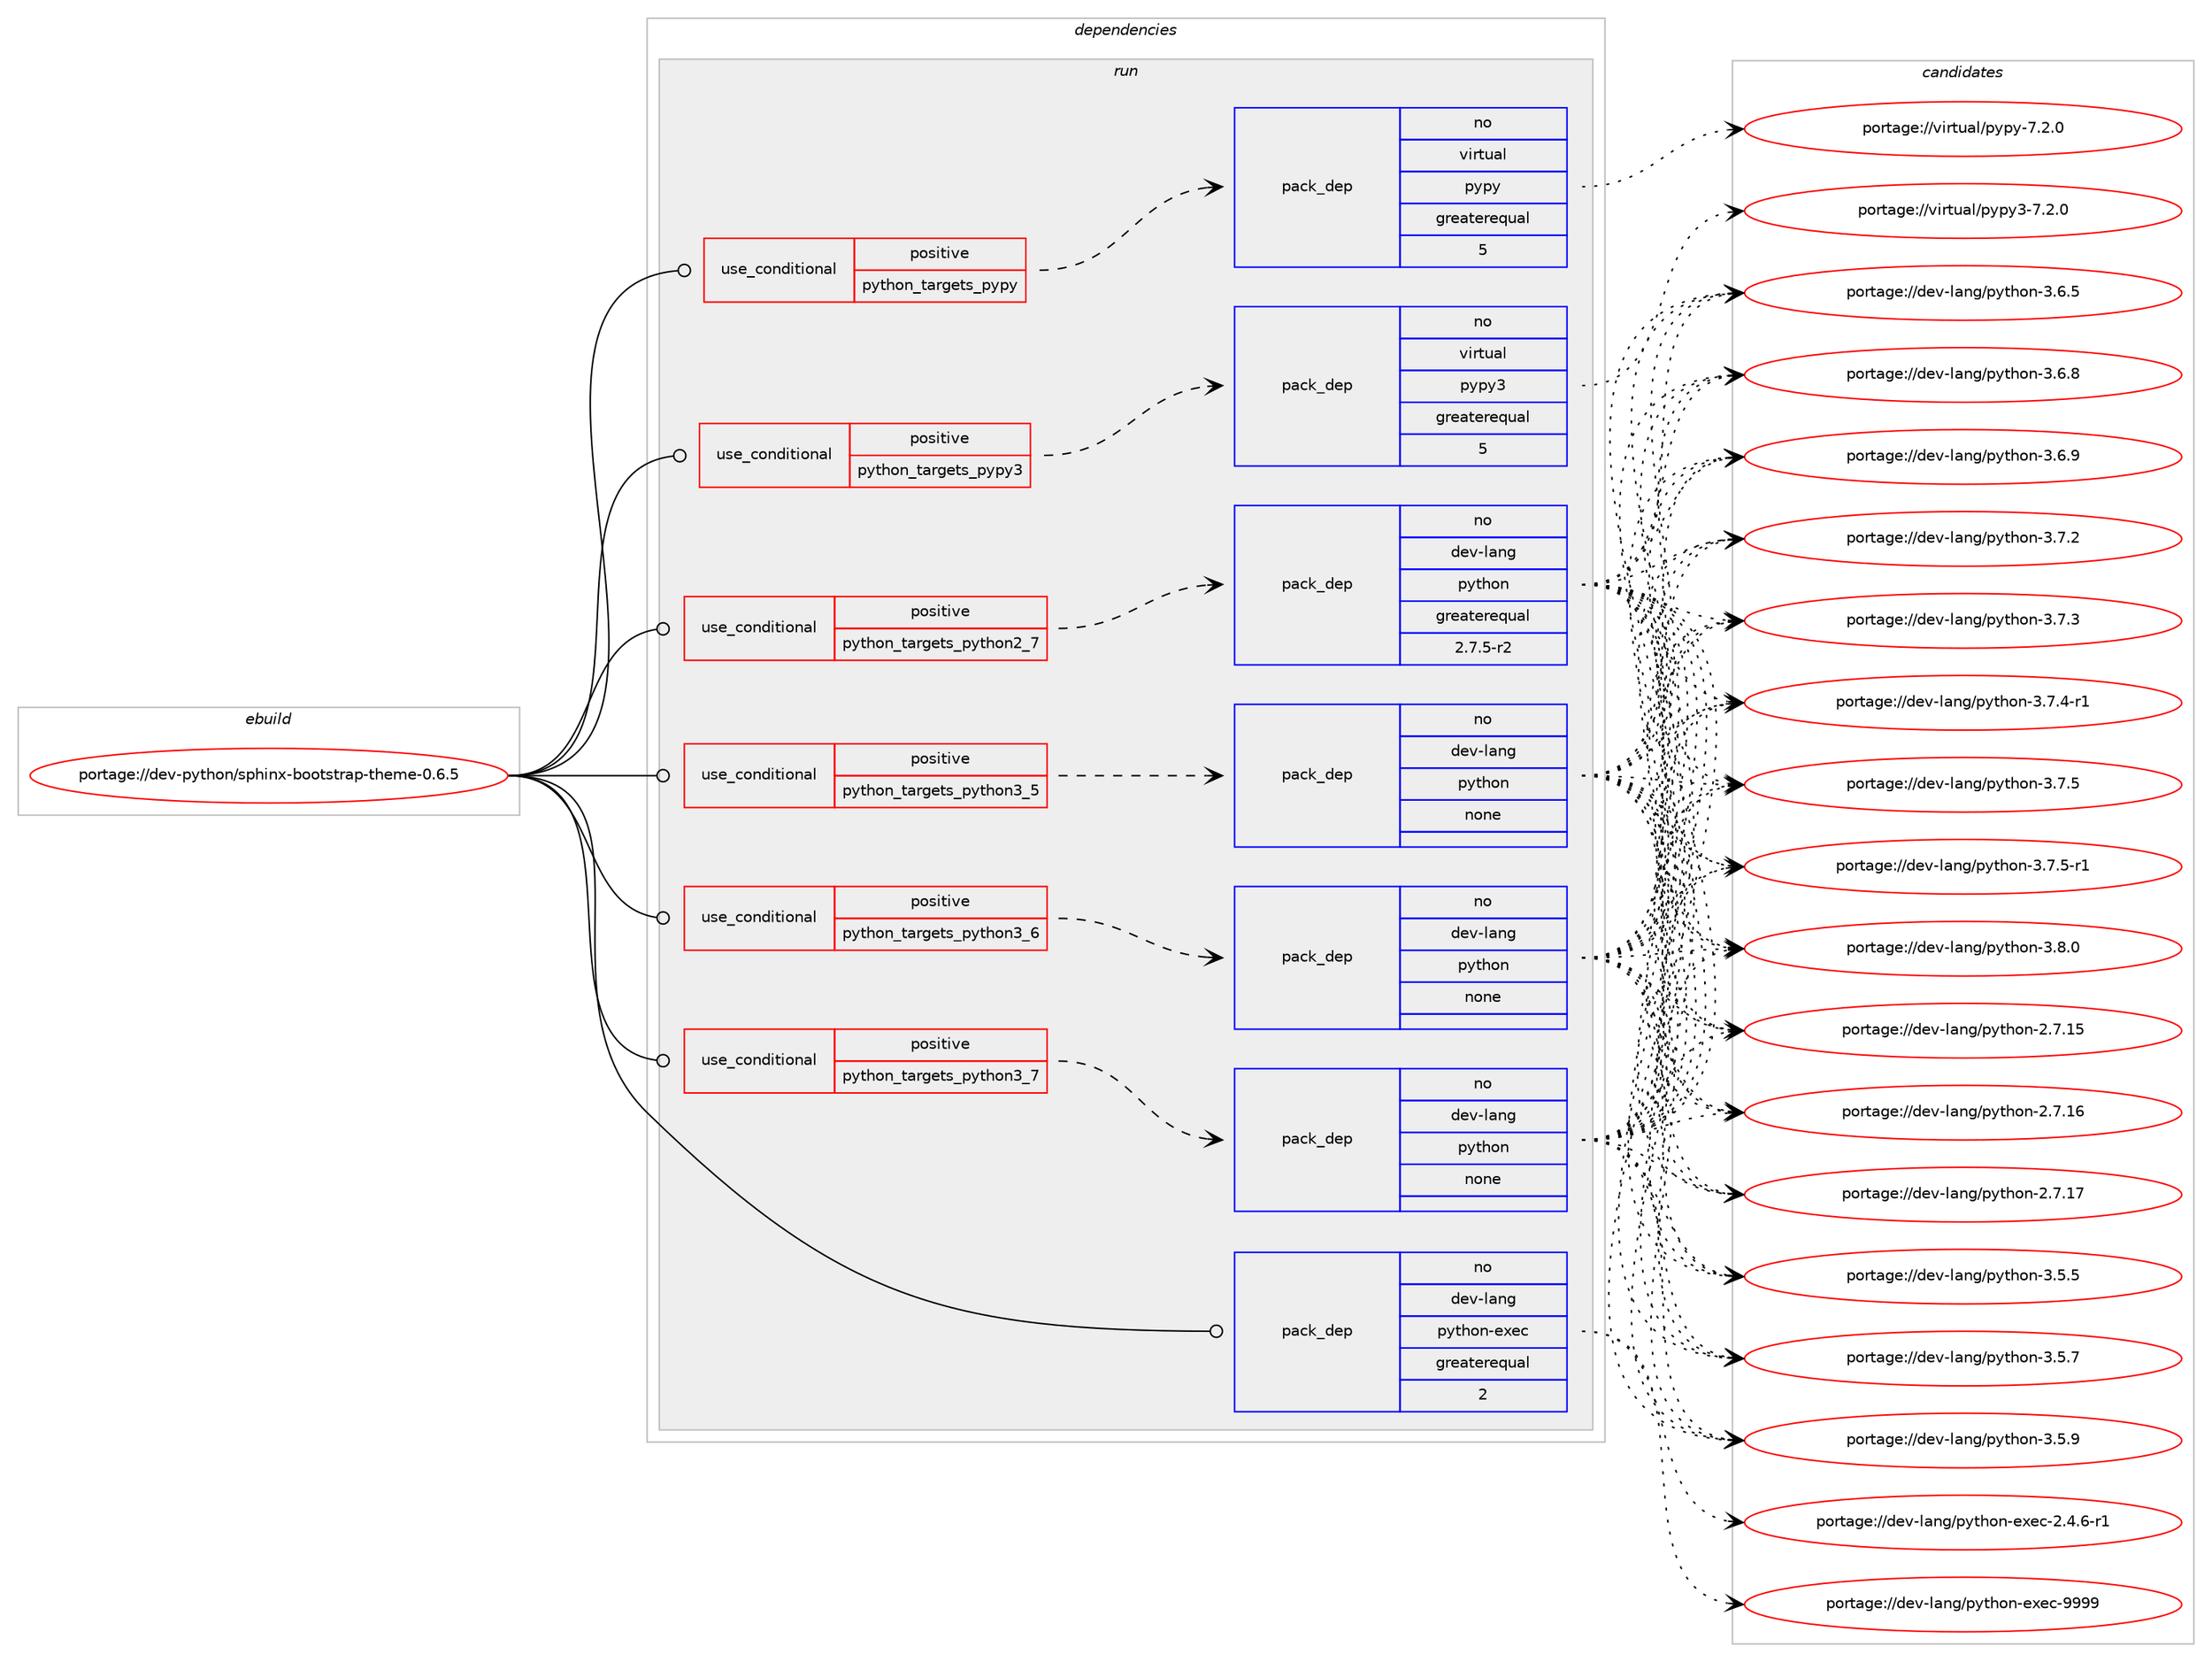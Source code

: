 digraph prolog {

# *************
# Graph options
# *************

newrank=true;
concentrate=true;
compound=true;
graph [rankdir=LR,fontname=Helvetica,fontsize=10,ranksep=1.5];#, ranksep=2.5, nodesep=0.2];
edge  [arrowhead=vee];
node  [fontname=Helvetica,fontsize=10];

# **********
# The ebuild
# **********

subgraph cluster_leftcol {
color=gray;
rank=same;
label=<<i>ebuild</i>>;
id [label="portage://dev-python/sphinx-bootstrap-theme-0.6.5", color=red, width=4, href="../dev-python/sphinx-bootstrap-theme-0.6.5.svg"];
}

# ****************
# The dependencies
# ****************

subgraph cluster_midcol {
color=gray;
label=<<i>dependencies</i>>;
subgraph cluster_compile {
fillcolor="#eeeeee";
style=filled;
label=<<i>compile</i>>;
}
subgraph cluster_compileandrun {
fillcolor="#eeeeee";
style=filled;
label=<<i>compile and run</i>>;
}
subgraph cluster_run {
fillcolor="#eeeeee";
style=filled;
label=<<i>run</i>>;
subgraph cond38930 {
dependency173070 [label=<<TABLE BORDER="0" CELLBORDER="1" CELLSPACING="0" CELLPADDING="4"><TR><TD ROWSPAN="3" CELLPADDING="10">use_conditional</TD></TR><TR><TD>positive</TD></TR><TR><TD>python_targets_pypy</TD></TR></TABLE>>, shape=none, color=red];
subgraph pack130737 {
dependency173071 [label=<<TABLE BORDER="0" CELLBORDER="1" CELLSPACING="0" CELLPADDING="4" WIDTH="220"><TR><TD ROWSPAN="6" CELLPADDING="30">pack_dep</TD></TR><TR><TD WIDTH="110">no</TD></TR><TR><TD>virtual</TD></TR><TR><TD>pypy</TD></TR><TR><TD>greaterequal</TD></TR><TR><TD>5</TD></TR></TABLE>>, shape=none, color=blue];
}
dependency173070:e -> dependency173071:w [weight=20,style="dashed",arrowhead="vee"];
}
id:e -> dependency173070:w [weight=20,style="solid",arrowhead="odot"];
subgraph cond38931 {
dependency173072 [label=<<TABLE BORDER="0" CELLBORDER="1" CELLSPACING="0" CELLPADDING="4"><TR><TD ROWSPAN="3" CELLPADDING="10">use_conditional</TD></TR><TR><TD>positive</TD></TR><TR><TD>python_targets_pypy3</TD></TR></TABLE>>, shape=none, color=red];
subgraph pack130738 {
dependency173073 [label=<<TABLE BORDER="0" CELLBORDER="1" CELLSPACING="0" CELLPADDING="4" WIDTH="220"><TR><TD ROWSPAN="6" CELLPADDING="30">pack_dep</TD></TR><TR><TD WIDTH="110">no</TD></TR><TR><TD>virtual</TD></TR><TR><TD>pypy3</TD></TR><TR><TD>greaterequal</TD></TR><TR><TD>5</TD></TR></TABLE>>, shape=none, color=blue];
}
dependency173072:e -> dependency173073:w [weight=20,style="dashed",arrowhead="vee"];
}
id:e -> dependency173072:w [weight=20,style="solid",arrowhead="odot"];
subgraph cond38932 {
dependency173074 [label=<<TABLE BORDER="0" CELLBORDER="1" CELLSPACING="0" CELLPADDING="4"><TR><TD ROWSPAN="3" CELLPADDING="10">use_conditional</TD></TR><TR><TD>positive</TD></TR><TR><TD>python_targets_python2_7</TD></TR></TABLE>>, shape=none, color=red];
subgraph pack130739 {
dependency173075 [label=<<TABLE BORDER="0" CELLBORDER="1" CELLSPACING="0" CELLPADDING="4" WIDTH="220"><TR><TD ROWSPAN="6" CELLPADDING="30">pack_dep</TD></TR><TR><TD WIDTH="110">no</TD></TR><TR><TD>dev-lang</TD></TR><TR><TD>python</TD></TR><TR><TD>greaterequal</TD></TR><TR><TD>2.7.5-r2</TD></TR></TABLE>>, shape=none, color=blue];
}
dependency173074:e -> dependency173075:w [weight=20,style="dashed",arrowhead="vee"];
}
id:e -> dependency173074:w [weight=20,style="solid",arrowhead="odot"];
subgraph cond38933 {
dependency173076 [label=<<TABLE BORDER="0" CELLBORDER="1" CELLSPACING="0" CELLPADDING="4"><TR><TD ROWSPAN="3" CELLPADDING="10">use_conditional</TD></TR><TR><TD>positive</TD></TR><TR><TD>python_targets_python3_5</TD></TR></TABLE>>, shape=none, color=red];
subgraph pack130740 {
dependency173077 [label=<<TABLE BORDER="0" CELLBORDER="1" CELLSPACING="0" CELLPADDING="4" WIDTH="220"><TR><TD ROWSPAN="6" CELLPADDING="30">pack_dep</TD></TR><TR><TD WIDTH="110">no</TD></TR><TR><TD>dev-lang</TD></TR><TR><TD>python</TD></TR><TR><TD>none</TD></TR><TR><TD></TD></TR></TABLE>>, shape=none, color=blue];
}
dependency173076:e -> dependency173077:w [weight=20,style="dashed",arrowhead="vee"];
}
id:e -> dependency173076:w [weight=20,style="solid",arrowhead="odot"];
subgraph cond38934 {
dependency173078 [label=<<TABLE BORDER="0" CELLBORDER="1" CELLSPACING="0" CELLPADDING="4"><TR><TD ROWSPAN="3" CELLPADDING="10">use_conditional</TD></TR><TR><TD>positive</TD></TR><TR><TD>python_targets_python3_6</TD></TR></TABLE>>, shape=none, color=red];
subgraph pack130741 {
dependency173079 [label=<<TABLE BORDER="0" CELLBORDER="1" CELLSPACING="0" CELLPADDING="4" WIDTH="220"><TR><TD ROWSPAN="6" CELLPADDING="30">pack_dep</TD></TR><TR><TD WIDTH="110">no</TD></TR><TR><TD>dev-lang</TD></TR><TR><TD>python</TD></TR><TR><TD>none</TD></TR><TR><TD></TD></TR></TABLE>>, shape=none, color=blue];
}
dependency173078:e -> dependency173079:w [weight=20,style="dashed",arrowhead="vee"];
}
id:e -> dependency173078:w [weight=20,style="solid",arrowhead="odot"];
subgraph cond38935 {
dependency173080 [label=<<TABLE BORDER="0" CELLBORDER="1" CELLSPACING="0" CELLPADDING="4"><TR><TD ROWSPAN="3" CELLPADDING="10">use_conditional</TD></TR><TR><TD>positive</TD></TR><TR><TD>python_targets_python3_7</TD></TR></TABLE>>, shape=none, color=red];
subgraph pack130742 {
dependency173081 [label=<<TABLE BORDER="0" CELLBORDER="1" CELLSPACING="0" CELLPADDING="4" WIDTH="220"><TR><TD ROWSPAN="6" CELLPADDING="30">pack_dep</TD></TR><TR><TD WIDTH="110">no</TD></TR><TR><TD>dev-lang</TD></TR><TR><TD>python</TD></TR><TR><TD>none</TD></TR><TR><TD></TD></TR></TABLE>>, shape=none, color=blue];
}
dependency173080:e -> dependency173081:w [weight=20,style="dashed",arrowhead="vee"];
}
id:e -> dependency173080:w [weight=20,style="solid",arrowhead="odot"];
subgraph pack130743 {
dependency173082 [label=<<TABLE BORDER="0" CELLBORDER="1" CELLSPACING="0" CELLPADDING="4" WIDTH="220"><TR><TD ROWSPAN="6" CELLPADDING="30">pack_dep</TD></TR><TR><TD WIDTH="110">no</TD></TR><TR><TD>dev-lang</TD></TR><TR><TD>python-exec</TD></TR><TR><TD>greaterequal</TD></TR><TR><TD>2</TD></TR></TABLE>>, shape=none, color=blue];
}
id:e -> dependency173082:w [weight=20,style="solid",arrowhead="odot"];
}
}

# **************
# The candidates
# **************

subgraph cluster_choices {
rank=same;
color=gray;
label=<<i>candidates</i>>;

subgraph choice130737 {
color=black;
nodesep=1;
choiceportage1181051141161179710847112121112121455546504648 [label="portage://virtual/pypy-7.2.0", color=red, width=4,href="../virtual/pypy-7.2.0.svg"];
dependency173071:e -> choiceportage1181051141161179710847112121112121455546504648:w [style=dotted,weight="100"];
}
subgraph choice130738 {
color=black;
nodesep=1;
choiceportage118105114116117971084711212111212151455546504648 [label="portage://virtual/pypy3-7.2.0", color=red, width=4,href="../virtual/pypy3-7.2.0.svg"];
dependency173073:e -> choiceportage118105114116117971084711212111212151455546504648:w [style=dotted,weight="100"];
}
subgraph choice130739 {
color=black;
nodesep=1;
choiceportage10010111845108971101034711212111610411111045504655464953 [label="portage://dev-lang/python-2.7.15", color=red, width=4,href="../dev-lang/python-2.7.15.svg"];
choiceportage10010111845108971101034711212111610411111045504655464954 [label="portage://dev-lang/python-2.7.16", color=red, width=4,href="../dev-lang/python-2.7.16.svg"];
choiceportage10010111845108971101034711212111610411111045504655464955 [label="portage://dev-lang/python-2.7.17", color=red, width=4,href="../dev-lang/python-2.7.17.svg"];
choiceportage100101118451089711010347112121116104111110455146534653 [label="portage://dev-lang/python-3.5.5", color=red, width=4,href="../dev-lang/python-3.5.5.svg"];
choiceportage100101118451089711010347112121116104111110455146534655 [label="portage://dev-lang/python-3.5.7", color=red, width=4,href="../dev-lang/python-3.5.7.svg"];
choiceportage100101118451089711010347112121116104111110455146534657 [label="portage://dev-lang/python-3.5.9", color=red, width=4,href="../dev-lang/python-3.5.9.svg"];
choiceportage100101118451089711010347112121116104111110455146544653 [label="portage://dev-lang/python-3.6.5", color=red, width=4,href="../dev-lang/python-3.6.5.svg"];
choiceportage100101118451089711010347112121116104111110455146544656 [label="portage://dev-lang/python-3.6.8", color=red, width=4,href="../dev-lang/python-3.6.8.svg"];
choiceportage100101118451089711010347112121116104111110455146544657 [label="portage://dev-lang/python-3.6.9", color=red, width=4,href="../dev-lang/python-3.6.9.svg"];
choiceportage100101118451089711010347112121116104111110455146554650 [label="portage://dev-lang/python-3.7.2", color=red, width=4,href="../dev-lang/python-3.7.2.svg"];
choiceportage100101118451089711010347112121116104111110455146554651 [label="portage://dev-lang/python-3.7.3", color=red, width=4,href="../dev-lang/python-3.7.3.svg"];
choiceportage1001011184510897110103471121211161041111104551465546524511449 [label="portage://dev-lang/python-3.7.4-r1", color=red, width=4,href="../dev-lang/python-3.7.4-r1.svg"];
choiceportage100101118451089711010347112121116104111110455146554653 [label="portage://dev-lang/python-3.7.5", color=red, width=4,href="../dev-lang/python-3.7.5.svg"];
choiceportage1001011184510897110103471121211161041111104551465546534511449 [label="portage://dev-lang/python-3.7.5-r1", color=red, width=4,href="../dev-lang/python-3.7.5-r1.svg"];
choiceportage100101118451089711010347112121116104111110455146564648 [label="portage://dev-lang/python-3.8.0", color=red, width=4,href="../dev-lang/python-3.8.0.svg"];
dependency173075:e -> choiceportage10010111845108971101034711212111610411111045504655464953:w [style=dotted,weight="100"];
dependency173075:e -> choiceportage10010111845108971101034711212111610411111045504655464954:w [style=dotted,weight="100"];
dependency173075:e -> choiceportage10010111845108971101034711212111610411111045504655464955:w [style=dotted,weight="100"];
dependency173075:e -> choiceportage100101118451089711010347112121116104111110455146534653:w [style=dotted,weight="100"];
dependency173075:e -> choiceportage100101118451089711010347112121116104111110455146534655:w [style=dotted,weight="100"];
dependency173075:e -> choiceportage100101118451089711010347112121116104111110455146534657:w [style=dotted,weight="100"];
dependency173075:e -> choiceportage100101118451089711010347112121116104111110455146544653:w [style=dotted,weight="100"];
dependency173075:e -> choiceportage100101118451089711010347112121116104111110455146544656:w [style=dotted,weight="100"];
dependency173075:e -> choiceportage100101118451089711010347112121116104111110455146544657:w [style=dotted,weight="100"];
dependency173075:e -> choiceportage100101118451089711010347112121116104111110455146554650:w [style=dotted,weight="100"];
dependency173075:e -> choiceportage100101118451089711010347112121116104111110455146554651:w [style=dotted,weight="100"];
dependency173075:e -> choiceportage1001011184510897110103471121211161041111104551465546524511449:w [style=dotted,weight="100"];
dependency173075:e -> choiceportage100101118451089711010347112121116104111110455146554653:w [style=dotted,weight="100"];
dependency173075:e -> choiceportage1001011184510897110103471121211161041111104551465546534511449:w [style=dotted,weight="100"];
dependency173075:e -> choiceportage100101118451089711010347112121116104111110455146564648:w [style=dotted,weight="100"];
}
subgraph choice130740 {
color=black;
nodesep=1;
choiceportage10010111845108971101034711212111610411111045504655464953 [label="portage://dev-lang/python-2.7.15", color=red, width=4,href="../dev-lang/python-2.7.15.svg"];
choiceportage10010111845108971101034711212111610411111045504655464954 [label="portage://dev-lang/python-2.7.16", color=red, width=4,href="../dev-lang/python-2.7.16.svg"];
choiceportage10010111845108971101034711212111610411111045504655464955 [label="portage://dev-lang/python-2.7.17", color=red, width=4,href="../dev-lang/python-2.7.17.svg"];
choiceportage100101118451089711010347112121116104111110455146534653 [label="portage://dev-lang/python-3.5.5", color=red, width=4,href="../dev-lang/python-3.5.5.svg"];
choiceportage100101118451089711010347112121116104111110455146534655 [label="portage://dev-lang/python-3.5.7", color=red, width=4,href="../dev-lang/python-3.5.7.svg"];
choiceportage100101118451089711010347112121116104111110455146534657 [label="portage://dev-lang/python-3.5.9", color=red, width=4,href="../dev-lang/python-3.5.9.svg"];
choiceportage100101118451089711010347112121116104111110455146544653 [label="portage://dev-lang/python-3.6.5", color=red, width=4,href="../dev-lang/python-3.6.5.svg"];
choiceportage100101118451089711010347112121116104111110455146544656 [label="portage://dev-lang/python-3.6.8", color=red, width=4,href="../dev-lang/python-3.6.8.svg"];
choiceportage100101118451089711010347112121116104111110455146544657 [label="portage://dev-lang/python-3.6.9", color=red, width=4,href="../dev-lang/python-3.6.9.svg"];
choiceportage100101118451089711010347112121116104111110455146554650 [label="portage://dev-lang/python-3.7.2", color=red, width=4,href="../dev-lang/python-3.7.2.svg"];
choiceportage100101118451089711010347112121116104111110455146554651 [label="portage://dev-lang/python-3.7.3", color=red, width=4,href="../dev-lang/python-3.7.3.svg"];
choiceportage1001011184510897110103471121211161041111104551465546524511449 [label="portage://dev-lang/python-3.7.4-r1", color=red, width=4,href="../dev-lang/python-3.7.4-r1.svg"];
choiceportage100101118451089711010347112121116104111110455146554653 [label="portage://dev-lang/python-3.7.5", color=red, width=4,href="../dev-lang/python-3.7.5.svg"];
choiceportage1001011184510897110103471121211161041111104551465546534511449 [label="portage://dev-lang/python-3.7.5-r1", color=red, width=4,href="../dev-lang/python-3.7.5-r1.svg"];
choiceportage100101118451089711010347112121116104111110455146564648 [label="portage://dev-lang/python-3.8.0", color=red, width=4,href="../dev-lang/python-3.8.0.svg"];
dependency173077:e -> choiceportage10010111845108971101034711212111610411111045504655464953:w [style=dotted,weight="100"];
dependency173077:e -> choiceportage10010111845108971101034711212111610411111045504655464954:w [style=dotted,weight="100"];
dependency173077:e -> choiceportage10010111845108971101034711212111610411111045504655464955:w [style=dotted,weight="100"];
dependency173077:e -> choiceportage100101118451089711010347112121116104111110455146534653:w [style=dotted,weight="100"];
dependency173077:e -> choiceportage100101118451089711010347112121116104111110455146534655:w [style=dotted,weight="100"];
dependency173077:e -> choiceportage100101118451089711010347112121116104111110455146534657:w [style=dotted,weight="100"];
dependency173077:e -> choiceportage100101118451089711010347112121116104111110455146544653:w [style=dotted,weight="100"];
dependency173077:e -> choiceportage100101118451089711010347112121116104111110455146544656:w [style=dotted,weight="100"];
dependency173077:e -> choiceportage100101118451089711010347112121116104111110455146544657:w [style=dotted,weight="100"];
dependency173077:e -> choiceportage100101118451089711010347112121116104111110455146554650:w [style=dotted,weight="100"];
dependency173077:e -> choiceportage100101118451089711010347112121116104111110455146554651:w [style=dotted,weight="100"];
dependency173077:e -> choiceportage1001011184510897110103471121211161041111104551465546524511449:w [style=dotted,weight="100"];
dependency173077:e -> choiceportage100101118451089711010347112121116104111110455146554653:w [style=dotted,weight="100"];
dependency173077:e -> choiceportage1001011184510897110103471121211161041111104551465546534511449:w [style=dotted,weight="100"];
dependency173077:e -> choiceportage100101118451089711010347112121116104111110455146564648:w [style=dotted,weight="100"];
}
subgraph choice130741 {
color=black;
nodesep=1;
choiceportage10010111845108971101034711212111610411111045504655464953 [label="portage://dev-lang/python-2.7.15", color=red, width=4,href="../dev-lang/python-2.7.15.svg"];
choiceportage10010111845108971101034711212111610411111045504655464954 [label="portage://dev-lang/python-2.7.16", color=red, width=4,href="../dev-lang/python-2.7.16.svg"];
choiceportage10010111845108971101034711212111610411111045504655464955 [label="portage://dev-lang/python-2.7.17", color=red, width=4,href="../dev-lang/python-2.7.17.svg"];
choiceportage100101118451089711010347112121116104111110455146534653 [label="portage://dev-lang/python-3.5.5", color=red, width=4,href="../dev-lang/python-3.5.5.svg"];
choiceportage100101118451089711010347112121116104111110455146534655 [label="portage://dev-lang/python-3.5.7", color=red, width=4,href="../dev-lang/python-3.5.7.svg"];
choiceportage100101118451089711010347112121116104111110455146534657 [label="portage://dev-lang/python-3.5.9", color=red, width=4,href="../dev-lang/python-3.5.9.svg"];
choiceportage100101118451089711010347112121116104111110455146544653 [label="portage://dev-lang/python-3.6.5", color=red, width=4,href="../dev-lang/python-3.6.5.svg"];
choiceportage100101118451089711010347112121116104111110455146544656 [label="portage://dev-lang/python-3.6.8", color=red, width=4,href="../dev-lang/python-3.6.8.svg"];
choiceportage100101118451089711010347112121116104111110455146544657 [label="portage://dev-lang/python-3.6.9", color=red, width=4,href="../dev-lang/python-3.6.9.svg"];
choiceportage100101118451089711010347112121116104111110455146554650 [label="portage://dev-lang/python-3.7.2", color=red, width=4,href="../dev-lang/python-3.7.2.svg"];
choiceportage100101118451089711010347112121116104111110455146554651 [label="portage://dev-lang/python-3.7.3", color=red, width=4,href="../dev-lang/python-3.7.3.svg"];
choiceportage1001011184510897110103471121211161041111104551465546524511449 [label="portage://dev-lang/python-3.7.4-r1", color=red, width=4,href="../dev-lang/python-3.7.4-r1.svg"];
choiceportage100101118451089711010347112121116104111110455146554653 [label="portage://dev-lang/python-3.7.5", color=red, width=4,href="../dev-lang/python-3.7.5.svg"];
choiceportage1001011184510897110103471121211161041111104551465546534511449 [label="portage://dev-lang/python-3.7.5-r1", color=red, width=4,href="../dev-lang/python-3.7.5-r1.svg"];
choiceportage100101118451089711010347112121116104111110455146564648 [label="portage://dev-lang/python-3.8.0", color=red, width=4,href="../dev-lang/python-3.8.0.svg"];
dependency173079:e -> choiceportage10010111845108971101034711212111610411111045504655464953:w [style=dotted,weight="100"];
dependency173079:e -> choiceportage10010111845108971101034711212111610411111045504655464954:w [style=dotted,weight="100"];
dependency173079:e -> choiceportage10010111845108971101034711212111610411111045504655464955:w [style=dotted,weight="100"];
dependency173079:e -> choiceportage100101118451089711010347112121116104111110455146534653:w [style=dotted,weight="100"];
dependency173079:e -> choiceportage100101118451089711010347112121116104111110455146534655:w [style=dotted,weight="100"];
dependency173079:e -> choiceportage100101118451089711010347112121116104111110455146534657:w [style=dotted,weight="100"];
dependency173079:e -> choiceportage100101118451089711010347112121116104111110455146544653:w [style=dotted,weight="100"];
dependency173079:e -> choiceportage100101118451089711010347112121116104111110455146544656:w [style=dotted,weight="100"];
dependency173079:e -> choiceportage100101118451089711010347112121116104111110455146544657:w [style=dotted,weight="100"];
dependency173079:e -> choiceportage100101118451089711010347112121116104111110455146554650:w [style=dotted,weight="100"];
dependency173079:e -> choiceportage100101118451089711010347112121116104111110455146554651:w [style=dotted,weight="100"];
dependency173079:e -> choiceportage1001011184510897110103471121211161041111104551465546524511449:w [style=dotted,weight="100"];
dependency173079:e -> choiceportage100101118451089711010347112121116104111110455146554653:w [style=dotted,weight="100"];
dependency173079:e -> choiceportage1001011184510897110103471121211161041111104551465546534511449:w [style=dotted,weight="100"];
dependency173079:e -> choiceportage100101118451089711010347112121116104111110455146564648:w [style=dotted,weight="100"];
}
subgraph choice130742 {
color=black;
nodesep=1;
choiceportage10010111845108971101034711212111610411111045504655464953 [label="portage://dev-lang/python-2.7.15", color=red, width=4,href="../dev-lang/python-2.7.15.svg"];
choiceportage10010111845108971101034711212111610411111045504655464954 [label="portage://dev-lang/python-2.7.16", color=red, width=4,href="../dev-lang/python-2.7.16.svg"];
choiceportage10010111845108971101034711212111610411111045504655464955 [label="portage://dev-lang/python-2.7.17", color=red, width=4,href="../dev-lang/python-2.7.17.svg"];
choiceportage100101118451089711010347112121116104111110455146534653 [label="portage://dev-lang/python-3.5.5", color=red, width=4,href="../dev-lang/python-3.5.5.svg"];
choiceportage100101118451089711010347112121116104111110455146534655 [label="portage://dev-lang/python-3.5.7", color=red, width=4,href="../dev-lang/python-3.5.7.svg"];
choiceportage100101118451089711010347112121116104111110455146534657 [label="portage://dev-lang/python-3.5.9", color=red, width=4,href="../dev-lang/python-3.5.9.svg"];
choiceportage100101118451089711010347112121116104111110455146544653 [label="portage://dev-lang/python-3.6.5", color=red, width=4,href="../dev-lang/python-3.6.5.svg"];
choiceportage100101118451089711010347112121116104111110455146544656 [label="portage://dev-lang/python-3.6.8", color=red, width=4,href="../dev-lang/python-3.6.8.svg"];
choiceportage100101118451089711010347112121116104111110455146544657 [label="portage://dev-lang/python-3.6.9", color=red, width=4,href="../dev-lang/python-3.6.9.svg"];
choiceportage100101118451089711010347112121116104111110455146554650 [label="portage://dev-lang/python-3.7.2", color=red, width=4,href="../dev-lang/python-3.7.2.svg"];
choiceportage100101118451089711010347112121116104111110455146554651 [label="portage://dev-lang/python-3.7.3", color=red, width=4,href="../dev-lang/python-3.7.3.svg"];
choiceportage1001011184510897110103471121211161041111104551465546524511449 [label="portage://dev-lang/python-3.7.4-r1", color=red, width=4,href="../dev-lang/python-3.7.4-r1.svg"];
choiceportage100101118451089711010347112121116104111110455146554653 [label="portage://dev-lang/python-3.7.5", color=red, width=4,href="../dev-lang/python-3.7.5.svg"];
choiceportage1001011184510897110103471121211161041111104551465546534511449 [label="portage://dev-lang/python-3.7.5-r1", color=red, width=4,href="../dev-lang/python-3.7.5-r1.svg"];
choiceportage100101118451089711010347112121116104111110455146564648 [label="portage://dev-lang/python-3.8.0", color=red, width=4,href="../dev-lang/python-3.8.0.svg"];
dependency173081:e -> choiceportage10010111845108971101034711212111610411111045504655464953:w [style=dotted,weight="100"];
dependency173081:e -> choiceportage10010111845108971101034711212111610411111045504655464954:w [style=dotted,weight="100"];
dependency173081:e -> choiceportage10010111845108971101034711212111610411111045504655464955:w [style=dotted,weight="100"];
dependency173081:e -> choiceportage100101118451089711010347112121116104111110455146534653:w [style=dotted,weight="100"];
dependency173081:e -> choiceportage100101118451089711010347112121116104111110455146534655:w [style=dotted,weight="100"];
dependency173081:e -> choiceportage100101118451089711010347112121116104111110455146534657:w [style=dotted,weight="100"];
dependency173081:e -> choiceportage100101118451089711010347112121116104111110455146544653:w [style=dotted,weight="100"];
dependency173081:e -> choiceportage100101118451089711010347112121116104111110455146544656:w [style=dotted,weight="100"];
dependency173081:e -> choiceportage100101118451089711010347112121116104111110455146544657:w [style=dotted,weight="100"];
dependency173081:e -> choiceportage100101118451089711010347112121116104111110455146554650:w [style=dotted,weight="100"];
dependency173081:e -> choiceportage100101118451089711010347112121116104111110455146554651:w [style=dotted,weight="100"];
dependency173081:e -> choiceportage1001011184510897110103471121211161041111104551465546524511449:w [style=dotted,weight="100"];
dependency173081:e -> choiceportage100101118451089711010347112121116104111110455146554653:w [style=dotted,weight="100"];
dependency173081:e -> choiceportage1001011184510897110103471121211161041111104551465546534511449:w [style=dotted,weight="100"];
dependency173081:e -> choiceportage100101118451089711010347112121116104111110455146564648:w [style=dotted,weight="100"];
}
subgraph choice130743 {
color=black;
nodesep=1;
choiceportage10010111845108971101034711212111610411111045101120101994550465246544511449 [label="portage://dev-lang/python-exec-2.4.6-r1", color=red, width=4,href="../dev-lang/python-exec-2.4.6-r1.svg"];
choiceportage10010111845108971101034711212111610411111045101120101994557575757 [label="portage://dev-lang/python-exec-9999", color=red, width=4,href="../dev-lang/python-exec-9999.svg"];
dependency173082:e -> choiceportage10010111845108971101034711212111610411111045101120101994550465246544511449:w [style=dotted,weight="100"];
dependency173082:e -> choiceportage10010111845108971101034711212111610411111045101120101994557575757:w [style=dotted,weight="100"];
}
}

}
